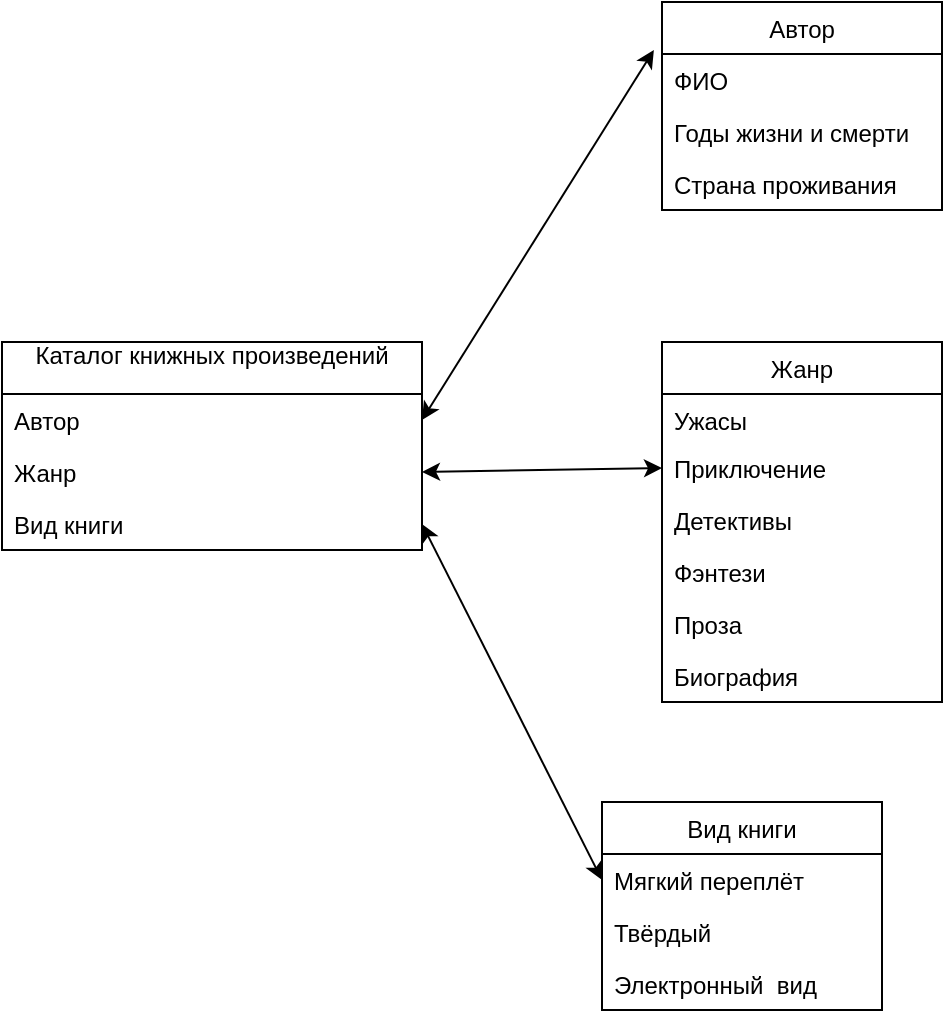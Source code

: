 <mxfile version="16.6.4" type="device"><diagram id="r_qyAEgB7XS6qUtTRO8e" name="Page-1"><mxGraphModel dx="1422" dy="765" grid="1" gridSize="10" guides="1" tooltips="1" connect="1" arrows="1" fold="1" page="1" pageScale="1" pageWidth="827" pageHeight="1169" math="0" shadow="0"><root><mxCell id="0"/><mxCell id="1" parent="0"/><mxCell id="bBPjvaURQBVWAFRsGens-1" value="Каталог книжных произведений&#10;" style="swimlane;fontStyle=0;childLayout=stackLayout;horizontal=1;startSize=26;fillColor=none;horizontalStack=0;resizeParent=1;resizeParentMax=0;resizeLast=0;collapsible=1;marginBottom=0;" vertex="1" parent="1"><mxGeometry x="280" y="310" width="210" height="104" as="geometry"/></mxCell><mxCell id="bBPjvaURQBVWAFRsGens-2" value="Автор" style="text;strokeColor=none;fillColor=none;align=left;verticalAlign=top;spacingLeft=4;spacingRight=4;overflow=hidden;rotatable=0;points=[[0,0.5],[1,0.5]];portConstraint=eastwest;" vertex="1" parent="bBPjvaURQBVWAFRsGens-1"><mxGeometry y="26" width="210" height="26" as="geometry"/></mxCell><mxCell id="bBPjvaURQBVWAFRsGens-3" value="Жанр" style="text;strokeColor=none;fillColor=none;align=left;verticalAlign=top;spacingLeft=4;spacingRight=4;overflow=hidden;rotatable=0;points=[[0,0.5],[1,0.5]];portConstraint=eastwest;" vertex="1" parent="bBPjvaURQBVWAFRsGens-1"><mxGeometry y="52" width="210" height="26" as="geometry"/></mxCell><mxCell id="bBPjvaURQBVWAFRsGens-4" value="Вид книги" style="text;strokeColor=none;fillColor=none;align=left;verticalAlign=top;spacingLeft=4;spacingRight=4;overflow=hidden;rotatable=0;points=[[0,0.5],[1,0.5]];portConstraint=eastwest;" vertex="1" parent="bBPjvaURQBVWAFRsGens-1"><mxGeometry y="78" width="210" height="26" as="geometry"/></mxCell><mxCell id="bBPjvaURQBVWAFRsGens-9" value="Автор" style="swimlane;fontStyle=0;childLayout=stackLayout;horizontal=1;startSize=26;fillColor=none;horizontalStack=0;resizeParent=1;resizeParentMax=0;resizeLast=0;collapsible=1;marginBottom=0;" vertex="1" parent="1"><mxGeometry x="610" y="140" width="140" height="104" as="geometry"/></mxCell><mxCell id="bBPjvaURQBVWAFRsGens-10" value="ФИО" style="text;strokeColor=none;fillColor=none;align=left;verticalAlign=top;spacingLeft=4;spacingRight=4;overflow=hidden;rotatable=0;points=[[0,0.5],[1,0.5]];portConstraint=eastwest;" vertex="1" parent="bBPjvaURQBVWAFRsGens-9"><mxGeometry y="26" width="140" height="26" as="geometry"/></mxCell><mxCell id="bBPjvaURQBVWAFRsGens-11" value="Годы жизни и смерти" style="text;strokeColor=none;fillColor=none;align=left;verticalAlign=top;spacingLeft=4;spacingRight=4;overflow=hidden;rotatable=0;points=[[0,0.5],[1,0.5]];portConstraint=eastwest;" vertex="1" parent="bBPjvaURQBVWAFRsGens-9"><mxGeometry y="52" width="140" height="26" as="geometry"/></mxCell><mxCell id="bBPjvaURQBVWAFRsGens-12" value="Страна проживания" style="text;strokeColor=none;fillColor=none;align=left;verticalAlign=top;spacingLeft=4;spacingRight=4;overflow=hidden;rotatable=0;points=[[0,0.5],[1,0.5]];portConstraint=eastwest;" vertex="1" parent="bBPjvaURQBVWAFRsGens-9"><mxGeometry y="78" width="140" height="26" as="geometry"/></mxCell><mxCell id="bBPjvaURQBVWAFRsGens-13" value="Жанр" style="swimlane;fontStyle=0;childLayout=stackLayout;horizontal=1;startSize=26;fillColor=none;horizontalStack=0;resizeParent=1;resizeParentMax=0;resizeLast=0;collapsible=1;marginBottom=0;" vertex="1" parent="1"><mxGeometry x="610" y="310" width="140" height="180" as="geometry"/></mxCell><mxCell id="bBPjvaURQBVWAFRsGens-16" value="Ужасы" style="text;strokeColor=none;fillColor=none;align=left;verticalAlign=top;spacingLeft=4;spacingRight=4;overflow=hidden;rotatable=0;points=[[0,0.5],[1,0.5]];portConstraint=eastwest;" vertex="1" parent="bBPjvaURQBVWAFRsGens-13"><mxGeometry y="26" width="140" height="24" as="geometry"/></mxCell><mxCell id="bBPjvaURQBVWAFRsGens-15" value="Приключение" style="text;strokeColor=none;fillColor=none;align=left;verticalAlign=top;spacingLeft=4;spacingRight=4;overflow=hidden;rotatable=0;points=[[0,0.5],[1,0.5]];portConstraint=eastwest;" vertex="1" parent="bBPjvaURQBVWAFRsGens-13"><mxGeometry y="50" width="140" height="26" as="geometry"/></mxCell><mxCell id="bBPjvaURQBVWAFRsGens-18" value="Детективы" style="text;strokeColor=none;fillColor=none;align=left;verticalAlign=top;spacingLeft=4;spacingRight=4;overflow=hidden;rotatable=0;points=[[0,0.5],[1,0.5]];portConstraint=eastwest;" vertex="1" parent="bBPjvaURQBVWAFRsGens-13"><mxGeometry y="76" width="140" height="26" as="geometry"/></mxCell><mxCell id="bBPjvaURQBVWAFRsGens-20" value="Фэнтези" style="text;strokeColor=none;fillColor=none;align=left;verticalAlign=top;spacingLeft=4;spacingRight=4;overflow=hidden;rotatable=0;points=[[0,0.5],[1,0.5]];portConstraint=eastwest;" vertex="1" parent="bBPjvaURQBVWAFRsGens-13"><mxGeometry y="102" width="140" height="26" as="geometry"/></mxCell><mxCell id="bBPjvaURQBVWAFRsGens-21" value="Проза" style="text;strokeColor=none;fillColor=none;align=left;verticalAlign=top;spacingLeft=4;spacingRight=4;overflow=hidden;rotatable=0;points=[[0,0.5],[1,0.5]];portConstraint=eastwest;" vertex="1" parent="bBPjvaURQBVWAFRsGens-13"><mxGeometry y="128" width="140" height="26" as="geometry"/></mxCell><mxCell id="bBPjvaURQBVWAFRsGens-23" value="Биография" style="text;strokeColor=none;fillColor=none;align=left;verticalAlign=top;spacingLeft=4;spacingRight=4;overflow=hidden;rotatable=0;points=[[0,0.5],[1,0.5]];portConstraint=eastwest;" vertex="1" parent="bBPjvaURQBVWAFRsGens-13"><mxGeometry y="154" width="140" height="26" as="geometry"/></mxCell><mxCell id="bBPjvaURQBVWAFRsGens-24" value="Вид книги" style="swimlane;fontStyle=0;childLayout=stackLayout;horizontal=1;startSize=26;fillColor=none;horizontalStack=0;resizeParent=1;resizeParentMax=0;resizeLast=0;collapsible=1;marginBottom=0;" vertex="1" parent="1"><mxGeometry x="580" y="540" width="140" height="104" as="geometry"/></mxCell><mxCell id="bBPjvaURQBVWAFRsGens-25" value="Мягкий переплёт" style="text;strokeColor=none;fillColor=none;align=left;verticalAlign=top;spacingLeft=4;spacingRight=4;overflow=hidden;rotatable=0;points=[[0,0.5],[1,0.5]];portConstraint=eastwest;" vertex="1" parent="bBPjvaURQBVWAFRsGens-24"><mxGeometry y="26" width="140" height="26" as="geometry"/></mxCell><mxCell id="bBPjvaURQBVWAFRsGens-26" value="Твёрдый" style="text;strokeColor=none;fillColor=none;align=left;verticalAlign=top;spacingLeft=4;spacingRight=4;overflow=hidden;rotatable=0;points=[[0,0.5],[1,0.5]];portConstraint=eastwest;" vertex="1" parent="bBPjvaURQBVWAFRsGens-24"><mxGeometry y="52" width="140" height="26" as="geometry"/></mxCell><mxCell id="bBPjvaURQBVWAFRsGens-27" value="Электронный  вид" style="text;strokeColor=none;fillColor=none;align=left;verticalAlign=top;spacingLeft=4;spacingRight=4;overflow=hidden;rotatable=0;points=[[0,0.5],[1,0.5]];portConstraint=eastwest;" vertex="1" parent="bBPjvaURQBVWAFRsGens-24"><mxGeometry y="78" width="140" height="26" as="geometry"/></mxCell><mxCell id="bBPjvaURQBVWAFRsGens-28" value="" style="endArrow=classic;startArrow=classic;html=1;rounded=0;entryX=-0.029;entryY=-0.077;entryDx=0;entryDy=0;entryPerimeter=0;exitX=1;exitY=0.5;exitDx=0;exitDy=0;" edge="1" parent="1" source="bBPjvaURQBVWAFRsGens-2" target="bBPjvaURQBVWAFRsGens-10"><mxGeometry width="50" height="50" relative="1" as="geometry"><mxPoint x="460" y="230" as="sourcePoint"/><mxPoint x="350" y="200" as="targetPoint"/></mxGeometry></mxCell><mxCell id="bBPjvaURQBVWAFRsGens-29" value="" style="endArrow=classic;startArrow=classic;html=1;rounded=0;entryX=0;entryY=0.5;entryDx=0;entryDy=0;exitX=1;exitY=0.5;exitDx=0;exitDy=0;" edge="1" parent="1" source="bBPjvaURQBVWAFRsGens-3" target="bBPjvaURQBVWAFRsGens-15"><mxGeometry width="50" height="50" relative="1" as="geometry"><mxPoint x="500" y="350" as="sourcePoint"/><mxPoint x="350" y="230" as="targetPoint"/></mxGeometry></mxCell><mxCell id="bBPjvaURQBVWAFRsGens-30" value="" style="endArrow=classic;startArrow=classic;html=1;rounded=0;entryX=0;entryY=0.5;entryDx=0;entryDy=0;exitX=1;exitY=0.5;exitDx=0;exitDy=0;" edge="1" parent="1" source="bBPjvaURQBVWAFRsGens-4" target="bBPjvaURQBVWAFRsGens-25"><mxGeometry width="50" height="50" relative="1" as="geometry"><mxPoint x="480" y="540" as="sourcePoint"/><mxPoint x="350" y="260" as="targetPoint"/></mxGeometry></mxCell></root></mxGraphModel></diagram></mxfile>